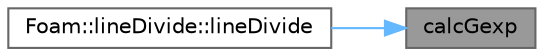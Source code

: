 digraph "calcGexp"
{
 // LATEX_PDF_SIZE
  bgcolor="transparent";
  edge [fontname=Helvetica,fontsize=10,labelfontname=Helvetica,labelfontsize=10];
  node [fontname=Helvetica,fontsize=10,shape=box,height=0.2,width=0.4];
  rankdir="RL";
  Node1 [id="Node000001",label="calcGexp",height=0.2,width=0.4,color="gray40", fillcolor="grey60", style="filled", fontcolor="black",tooltip=" "];
  Node1 -> Node2 [id="edge1_Node000001_Node000002",dir="back",color="steelblue1",style="solid",tooltip=" "];
  Node2 [id="Node000002",label="Foam::lineDivide::lineDivide",height=0.2,width=0.4,color="grey40", fillcolor="white", style="filled",URL="$classFoam_1_1lineDivide.html#a0ceb3150837c7dd23a11367ddf5648d6",tooltip=" "];
}

